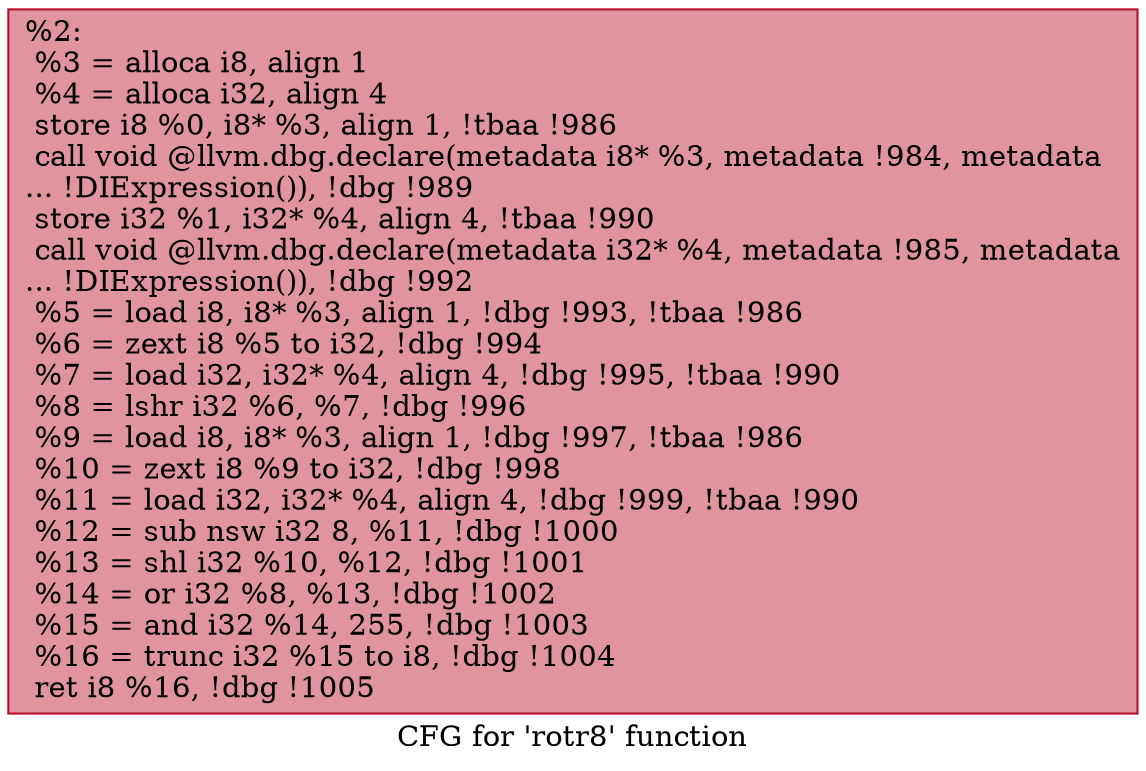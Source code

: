 digraph "CFG for 'rotr8' function" {
	label="CFG for 'rotr8' function";

	Node0x24b4b10 [shape=record,color="#b70d28ff", style=filled, fillcolor="#b70d2870",label="{%2:\l  %3 = alloca i8, align 1\l  %4 = alloca i32, align 4\l  store i8 %0, i8* %3, align 1, !tbaa !986\l  call void @llvm.dbg.declare(metadata i8* %3, metadata !984, metadata\l... !DIExpression()), !dbg !989\l  store i32 %1, i32* %4, align 4, !tbaa !990\l  call void @llvm.dbg.declare(metadata i32* %4, metadata !985, metadata\l... !DIExpression()), !dbg !992\l  %5 = load i8, i8* %3, align 1, !dbg !993, !tbaa !986\l  %6 = zext i8 %5 to i32, !dbg !994\l  %7 = load i32, i32* %4, align 4, !dbg !995, !tbaa !990\l  %8 = lshr i32 %6, %7, !dbg !996\l  %9 = load i8, i8* %3, align 1, !dbg !997, !tbaa !986\l  %10 = zext i8 %9 to i32, !dbg !998\l  %11 = load i32, i32* %4, align 4, !dbg !999, !tbaa !990\l  %12 = sub nsw i32 8, %11, !dbg !1000\l  %13 = shl i32 %10, %12, !dbg !1001\l  %14 = or i32 %8, %13, !dbg !1002\l  %15 = and i32 %14, 255, !dbg !1003\l  %16 = trunc i32 %15 to i8, !dbg !1004\l  ret i8 %16, !dbg !1005\l}"];
}
